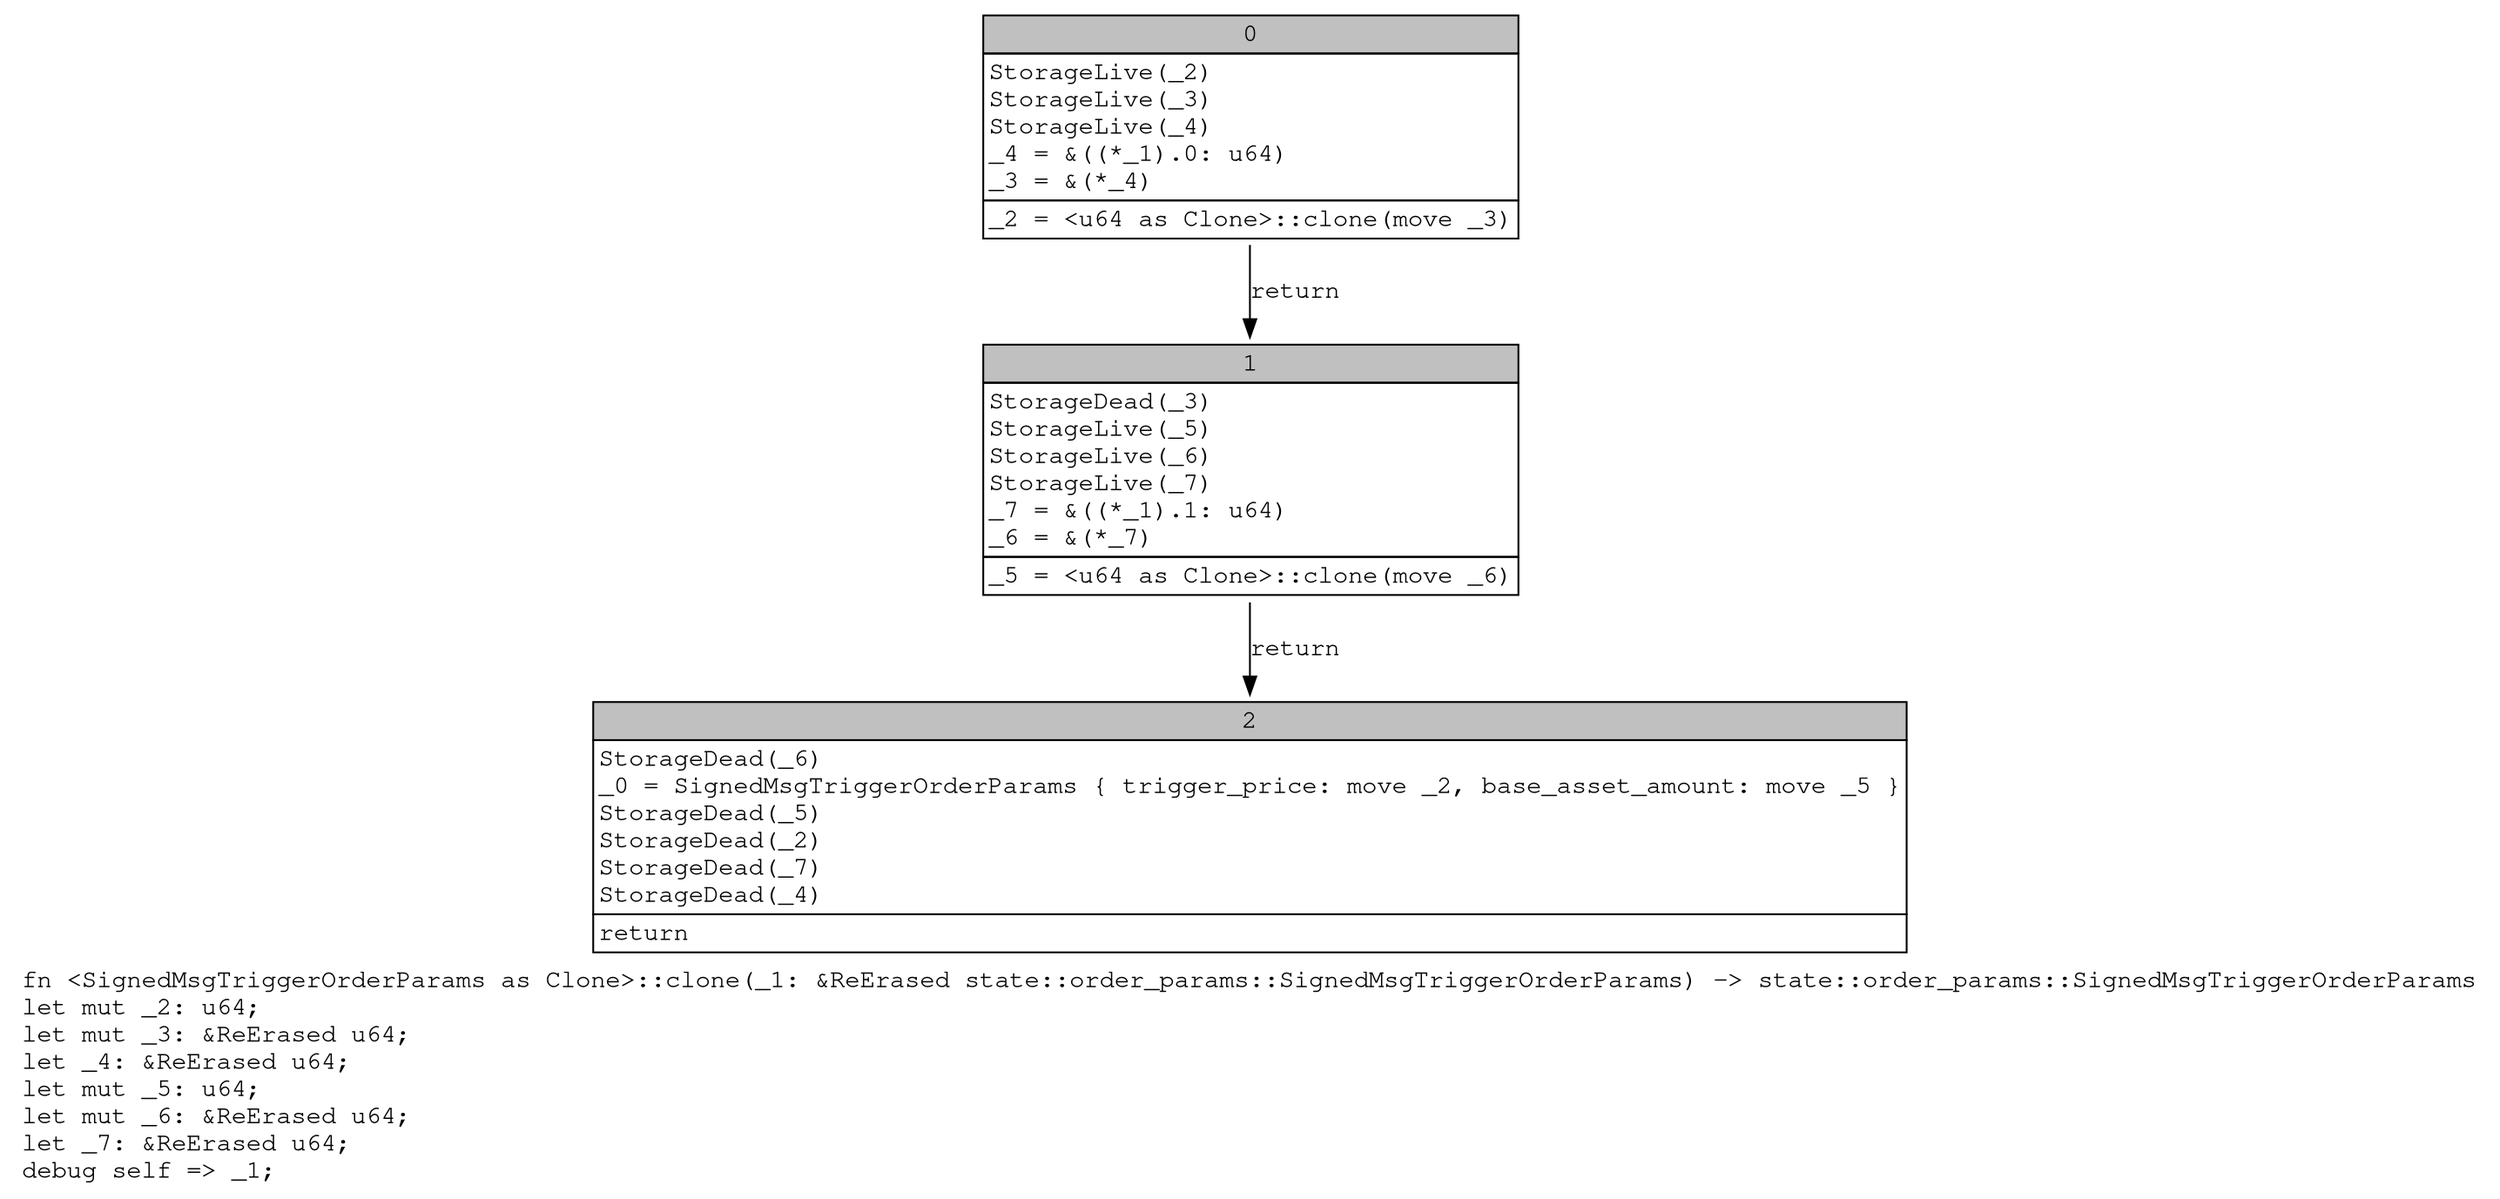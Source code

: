digraph Mir_0_16972 {
    graph [fontname="Courier, monospace"];
    node [fontname="Courier, monospace"];
    edge [fontname="Courier, monospace"];
    label=<fn &lt;SignedMsgTriggerOrderParams as Clone&gt;::clone(_1: &amp;ReErased state::order_params::SignedMsgTriggerOrderParams) -&gt; state::order_params::SignedMsgTriggerOrderParams<br align="left"/>let mut _2: u64;<br align="left"/>let mut _3: &amp;ReErased u64;<br align="left"/>let _4: &amp;ReErased u64;<br align="left"/>let mut _5: u64;<br align="left"/>let mut _6: &amp;ReErased u64;<br align="left"/>let _7: &amp;ReErased u64;<br align="left"/>debug self =&gt; _1;<br align="left"/>>;
    bb0__0_16972 [shape="none", label=<<table border="0" cellborder="1" cellspacing="0"><tr><td bgcolor="gray" align="center" colspan="1">0</td></tr><tr><td align="left" balign="left">StorageLive(_2)<br/>StorageLive(_3)<br/>StorageLive(_4)<br/>_4 = &amp;((*_1).0: u64)<br/>_3 = &amp;(*_4)<br/></td></tr><tr><td align="left">_2 = &lt;u64 as Clone&gt;::clone(move _3)</td></tr></table>>];
    bb1__0_16972 [shape="none", label=<<table border="0" cellborder="1" cellspacing="0"><tr><td bgcolor="gray" align="center" colspan="1">1</td></tr><tr><td align="left" balign="left">StorageDead(_3)<br/>StorageLive(_5)<br/>StorageLive(_6)<br/>StorageLive(_7)<br/>_7 = &amp;((*_1).1: u64)<br/>_6 = &amp;(*_7)<br/></td></tr><tr><td align="left">_5 = &lt;u64 as Clone&gt;::clone(move _6)</td></tr></table>>];
    bb2__0_16972 [shape="none", label=<<table border="0" cellborder="1" cellspacing="0"><tr><td bgcolor="gray" align="center" colspan="1">2</td></tr><tr><td align="left" balign="left">StorageDead(_6)<br/>_0 = SignedMsgTriggerOrderParams { trigger_price: move _2, base_asset_amount: move _5 }<br/>StorageDead(_5)<br/>StorageDead(_2)<br/>StorageDead(_7)<br/>StorageDead(_4)<br/></td></tr><tr><td align="left">return</td></tr></table>>];
    bb0__0_16972 -> bb1__0_16972 [label="return"];
    bb1__0_16972 -> bb2__0_16972 [label="return"];
}
